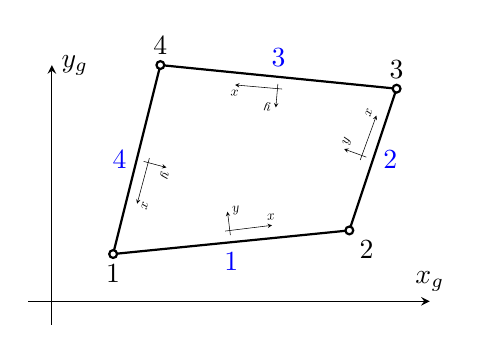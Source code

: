 \begin{tikzpicture}[scale=6,>=stealth]
 \tikzstyle{elemnode} = [draw,circle,inner sep=1,fill=white]
 \newcommand{\lcoordsys}[2]{
   \begin{scope}[transform canvas={shift={#2},scale=0.5,rotate=#1}]
    \draw[->] (0,0.05) ++(-0.02,0) -- ++(0.2,0) node[above] {$x$};
    \draw[->] (0,0.05) ++(0,-0.02) -- ++(0,0.1) node[right] {$y$};
   \end{scope}
 }

 \draw[->] (-0.05,0) -- (0.8,0) node[above] {$x_g$};
 \draw[->] (0,-0.05) -- (0,0.5) node[right] {$y_g$};
 
 \draw[thick,xshift=-2] 
     (0.2,0.1)
  -- (0.7,0.15) coordinate[midway] (e1) node[below,midway,blue] {1} node[elemnode] {} node[below right] {2}
  -- (0.8,0.45) coordinate[midway] (e2) node[right,midway,blue] {2} node[elemnode] {} node[above] {3}
  -- (0.3,0.5)  coordinate[midway] (e3) node[above,midway,blue] {3} node[elemnode] {} node[above] {4}
  -- (0.2,0.1)  coordinate[midway] (e4) node[left,midway,blue] {4} node[elemnode] {} node[below] {1};

 \lcoordsys{  7}{(e1)};
 \lcoordsys{ 70}{(e2)};
 \lcoordsys{175}{(e3)};
 \lcoordsys{255}{(e4)};
\end{tikzpicture}
